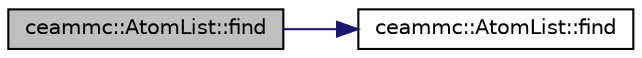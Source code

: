 digraph "ceammc::AtomList::find"
{
  edge [fontname="Helvetica",fontsize="10",labelfontname="Helvetica",labelfontsize="10"];
  node [fontname="Helvetica",fontsize="10",shape=record];
  rankdir="LR";
  Node1 [label="ceammc::AtomList::find",height=0.2,width=0.4,color="black", fillcolor="grey75", style="filled" fontcolor="black"];
  Node1 -> Node2 [color="midnightblue",fontsize="10",style="solid",fontname="Helvetica"];
  Node2 [label="ceammc::AtomList::find",height=0.2,width=0.4,color="black", fillcolor="white", style="filled",URL="$classceammc_1_1_atom_list.html#afcd676fe7d10f5db95d1f4030b7bb5f0"];
}

